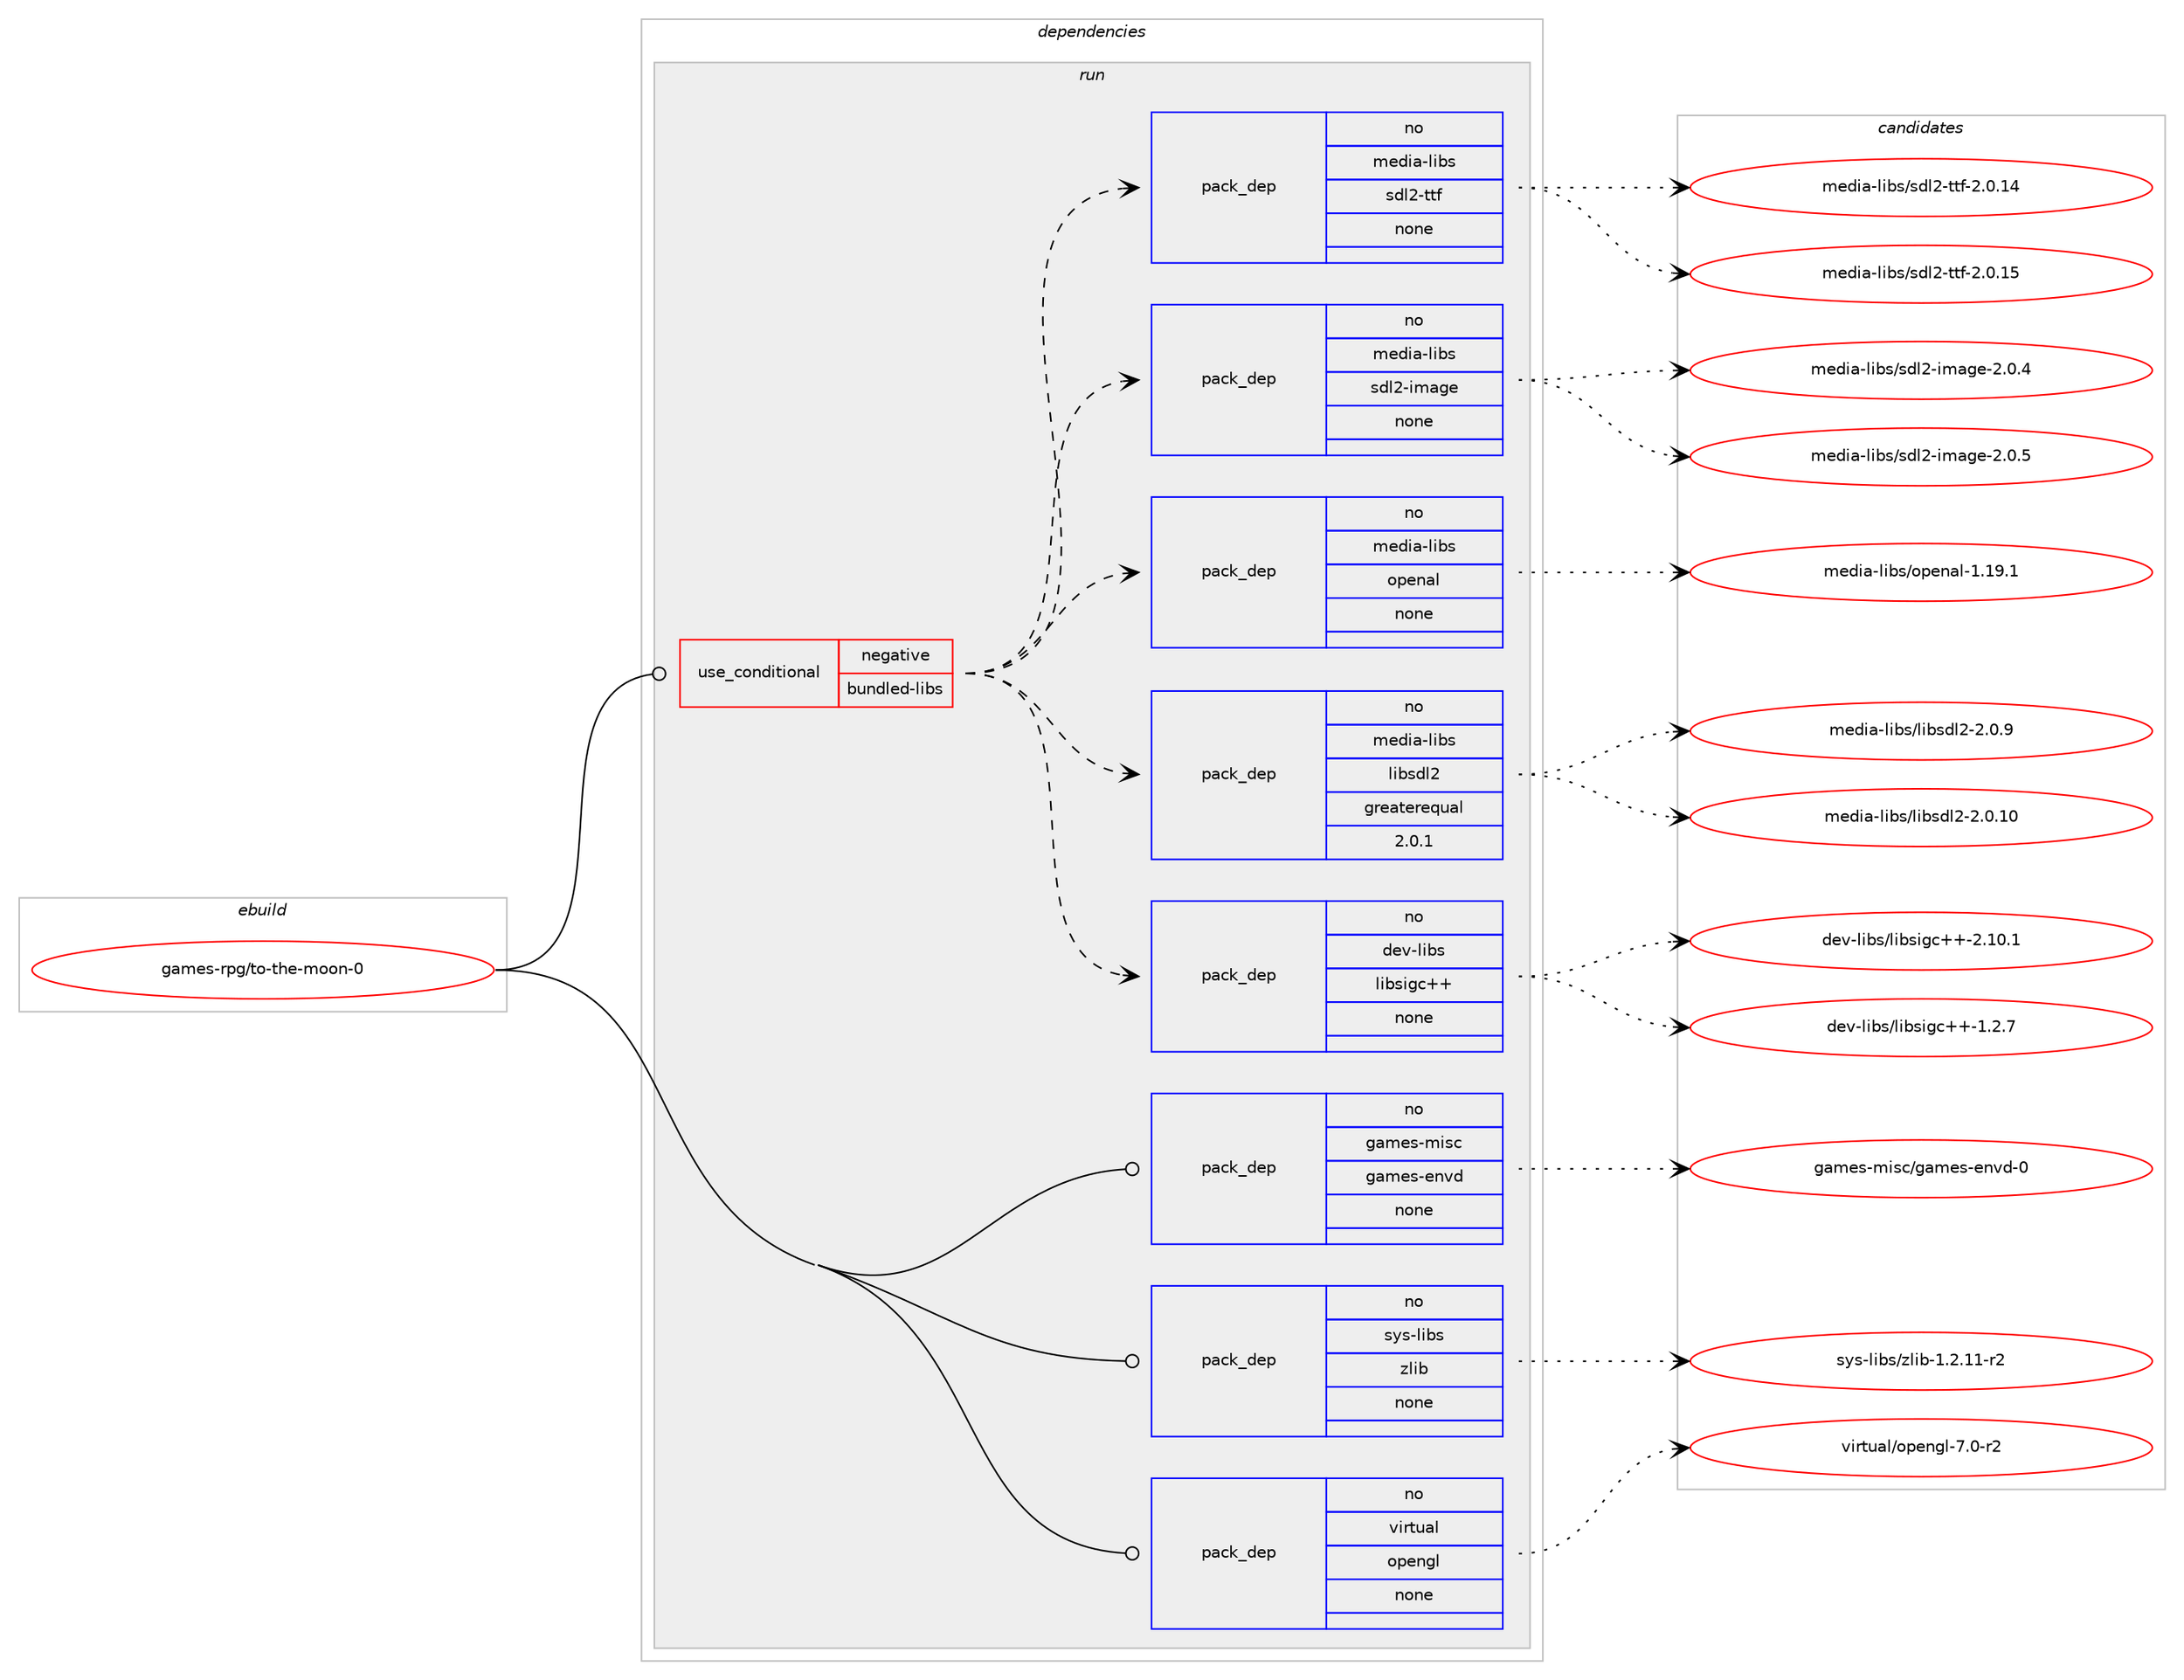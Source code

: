 digraph prolog {

# *************
# Graph options
# *************

newrank=true;
concentrate=true;
compound=true;
graph [rankdir=LR,fontname=Helvetica,fontsize=10,ranksep=1.5];#, ranksep=2.5, nodesep=0.2];
edge  [arrowhead=vee];
node  [fontname=Helvetica,fontsize=10];

# **********
# The ebuild
# **********

subgraph cluster_leftcol {
color=gray;
rank=same;
label=<<i>ebuild</i>>;
id [label="games-rpg/to-the-moon-0", color=red, width=4, href="../games-rpg/to-the-moon-0.svg"];
}

# ****************
# The dependencies
# ****************

subgraph cluster_midcol {
color=gray;
label=<<i>dependencies</i>>;
subgraph cluster_compile {
fillcolor="#eeeeee";
style=filled;
label=<<i>compile</i>>;
}
subgraph cluster_compileandrun {
fillcolor="#eeeeee";
style=filled;
label=<<i>compile and run</i>>;
}
subgraph cluster_run {
fillcolor="#eeeeee";
style=filled;
label=<<i>run</i>>;
subgraph cond185138 {
dependency742737 [label=<<TABLE BORDER="0" CELLBORDER="1" CELLSPACING="0" CELLPADDING="4"><TR><TD ROWSPAN="3" CELLPADDING="10">use_conditional</TD></TR><TR><TD>negative</TD></TR><TR><TD>bundled-libs</TD></TR></TABLE>>, shape=none, color=red];
subgraph pack545088 {
dependency742738 [label=<<TABLE BORDER="0" CELLBORDER="1" CELLSPACING="0" CELLPADDING="4" WIDTH="220"><TR><TD ROWSPAN="6" CELLPADDING="30">pack_dep</TD></TR><TR><TD WIDTH="110">no</TD></TR><TR><TD>dev-libs</TD></TR><TR><TD>libsigc++</TD></TR><TR><TD>none</TD></TR><TR><TD></TD></TR></TABLE>>, shape=none, color=blue];
}
dependency742737:e -> dependency742738:w [weight=20,style="dashed",arrowhead="vee"];
subgraph pack545089 {
dependency742739 [label=<<TABLE BORDER="0" CELLBORDER="1" CELLSPACING="0" CELLPADDING="4" WIDTH="220"><TR><TD ROWSPAN="6" CELLPADDING="30">pack_dep</TD></TR><TR><TD WIDTH="110">no</TD></TR><TR><TD>media-libs</TD></TR><TR><TD>libsdl2</TD></TR><TR><TD>greaterequal</TD></TR><TR><TD>2.0.1</TD></TR></TABLE>>, shape=none, color=blue];
}
dependency742737:e -> dependency742739:w [weight=20,style="dashed",arrowhead="vee"];
subgraph pack545090 {
dependency742740 [label=<<TABLE BORDER="0" CELLBORDER="1" CELLSPACING="0" CELLPADDING="4" WIDTH="220"><TR><TD ROWSPAN="6" CELLPADDING="30">pack_dep</TD></TR><TR><TD WIDTH="110">no</TD></TR><TR><TD>media-libs</TD></TR><TR><TD>openal</TD></TR><TR><TD>none</TD></TR><TR><TD></TD></TR></TABLE>>, shape=none, color=blue];
}
dependency742737:e -> dependency742740:w [weight=20,style="dashed",arrowhead="vee"];
subgraph pack545091 {
dependency742741 [label=<<TABLE BORDER="0" CELLBORDER="1" CELLSPACING="0" CELLPADDING="4" WIDTH="220"><TR><TD ROWSPAN="6" CELLPADDING="30">pack_dep</TD></TR><TR><TD WIDTH="110">no</TD></TR><TR><TD>media-libs</TD></TR><TR><TD>sdl2-image</TD></TR><TR><TD>none</TD></TR><TR><TD></TD></TR></TABLE>>, shape=none, color=blue];
}
dependency742737:e -> dependency742741:w [weight=20,style="dashed",arrowhead="vee"];
subgraph pack545092 {
dependency742742 [label=<<TABLE BORDER="0" CELLBORDER="1" CELLSPACING="0" CELLPADDING="4" WIDTH="220"><TR><TD ROWSPAN="6" CELLPADDING="30">pack_dep</TD></TR><TR><TD WIDTH="110">no</TD></TR><TR><TD>media-libs</TD></TR><TR><TD>sdl2-ttf</TD></TR><TR><TD>none</TD></TR><TR><TD></TD></TR></TABLE>>, shape=none, color=blue];
}
dependency742737:e -> dependency742742:w [weight=20,style="dashed",arrowhead="vee"];
}
id:e -> dependency742737:w [weight=20,style="solid",arrowhead="odot"];
subgraph pack545093 {
dependency742743 [label=<<TABLE BORDER="0" CELLBORDER="1" CELLSPACING="0" CELLPADDING="4" WIDTH="220"><TR><TD ROWSPAN="6" CELLPADDING="30">pack_dep</TD></TR><TR><TD WIDTH="110">no</TD></TR><TR><TD>games-misc</TD></TR><TR><TD>games-envd</TD></TR><TR><TD>none</TD></TR><TR><TD></TD></TR></TABLE>>, shape=none, color=blue];
}
id:e -> dependency742743:w [weight=20,style="solid",arrowhead="odot"];
subgraph pack545094 {
dependency742744 [label=<<TABLE BORDER="0" CELLBORDER="1" CELLSPACING="0" CELLPADDING="4" WIDTH="220"><TR><TD ROWSPAN="6" CELLPADDING="30">pack_dep</TD></TR><TR><TD WIDTH="110">no</TD></TR><TR><TD>sys-libs</TD></TR><TR><TD>zlib</TD></TR><TR><TD>none</TD></TR><TR><TD></TD></TR></TABLE>>, shape=none, color=blue];
}
id:e -> dependency742744:w [weight=20,style="solid",arrowhead="odot"];
subgraph pack545095 {
dependency742745 [label=<<TABLE BORDER="0" CELLBORDER="1" CELLSPACING="0" CELLPADDING="4" WIDTH="220"><TR><TD ROWSPAN="6" CELLPADDING="30">pack_dep</TD></TR><TR><TD WIDTH="110">no</TD></TR><TR><TD>virtual</TD></TR><TR><TD>opengl</TD></TR><TR><TD>none</TD></TR><TR><TD></TD></TR></TABLE>>, shape=none, color=blue];
}
id:e -> dependency742745:w [weight=20,style="solid",arrowhead="odot"];
}
}

# **************
# The candidates
# **************

subgraph cluster_choices {
rank=same;
color=gray;
label=<<i>candidates</i>>;

subgraph choice545088 {
color=black;
nodesep=1;
choice10010111845108105981154710810598115105103994343454946504655 [label="dev-libs/libsigc++-1.2.7", color=red, width=4,href="../dev-libs/libsigc++-1.2.7.svg"];
choice1001011184510810598115471081059811510510399434345504649484649 [label="dev-libs/libsigc++-2.10.1", color=red, width=4,href="../dev-libs/libsigc++-2.10.1.svg"];
dependency742738:e -> choice10010111845108105981154710810598115105103994343454946504655:w [style=dotted,weight="100"];
dependency742738:e -> choice1001011184510810598115471081059811510510399434345504649484649:w [style=dotted,weight="100"];
}
subgraph choice545089 {
color=black;
nodesep=1;
choice10910110010597451081059811547108105981151001085045504648464948 [label="media-libs/libsdl2-2.0.10", color=red, width=4,href="../media-libs/libsdl2-2.0.10.svg"];
choice109101100105974510810598115471081059811510010850455046484657 [label="media-libs/libsdl2-2.0.9", color=red, width=4,href="../media-libs/libsdl2-2.0.9.svg"];
dependency742739:e -> choice10910110010597451081059811547108105981151001085045504648464948:w [style=dotted,weight="100"];
dependency742739:e -> choice109101100105974510810598115471081059811510010850455046484657:w [style=dotted,weight="100"];
}
subgraph choice545090 {
color=black;
nodesep=1;
choice109101100105974510810598115471111121011109710845494649574649 [label="media-libs/openal-1.19.1", color=red, width=4,href="../media-libs/openal-1.19.1.svg"];
dependency742740:e -> choice109101100105974510810598115471111121011109710845494649574649:w [style=dotted,weight="100"];
}
subgraph choice545091 {
color=black;
nodesep=1;
choice10910110010597451081059811547115100108504510510997103101455046484652 [label="media-libs/sdl2-image-2.0.4", color=red, width=4,href="../media-libs/sdl2-image-2.0.4.svg"];
choice10910110010597451081059811547115100108504510510997103101455046484653 [label="media-libs/sdl2-image-2.0.5", color=red, width=4,href="../media-libs/sdl2-image-2.0.5.svg"];
dependency742741:e -> choice10910110010597451081059811547115100108504510510997103101455046484652:w [style=dotted,weight="100"];
dependency742741:e -> choice10910110010597451081059811547115100108504510510997103101455046484653:w [style=dotted,weight="100"];
}
subgraph choice545092 {
color=black;
nodesep=1;
choice10910110010597451081059811547115100108504511611610245504648464952 [label="media-libs/sdl2-ttf-2.0.14", color=red, width=4,href="../media-libs/sdl2-ttf-2.0.14.svg"];
choice10910110010597451081059811547115100108504511611610245504648464953 [label="media-libs/sdl2-ttf-2.0.15", color=red, width=4,href="../media-libs/sdl2-ttf-2.0.15.svg"];
dependency742742:e -> choice10910110010597451081059811547115100108504511611610245504648464952:w [style=dotted,weight="100"];
dependency742742:e -> choice10910110010597451081059811547115100108504511611610245504648464953:w [style=dotted,weight="100"];
}
subgraph choice545093 {
color=black;
nodesep=1;
choice1039710910111545109105115994710397109101115451011101181004548 [label="games-misc/games-envd-0", color=red, width=4,href="../games-misc/games-envd-0.svg"];
dependency742743:e -> choice1039710910111545109105115994710397109101115451011101181004548:w [style=dotted,weight="100"];
}
subgraph choice545094 {
color=black;
nodesep=1;
choice11512111545108105981154712210810598454946504649494511450 [label="sys-libs/zlib-1.2.11-r2", color=red, width=4,href="../sys-libs/zlib-1.2.11-r2.svg"];
dependency742744:e -> choice11512111545108105981154712210810598454946504649494511450:w [style=dotted,weight="100"];
}
subgraph choice545095 {
color=black;
nodesep=1;
choice1181051141161179710847111112101110103108455546484511450 [label="virtual/opengl-7.0-r2", color=red, width=4,href="../virtual/opengl-7.0-r2.svg"];
dependency742745:e -> choice1181051141161179710847111112101110103108455546484511450:w [style=dotted,weight="100"];
}
}

}
